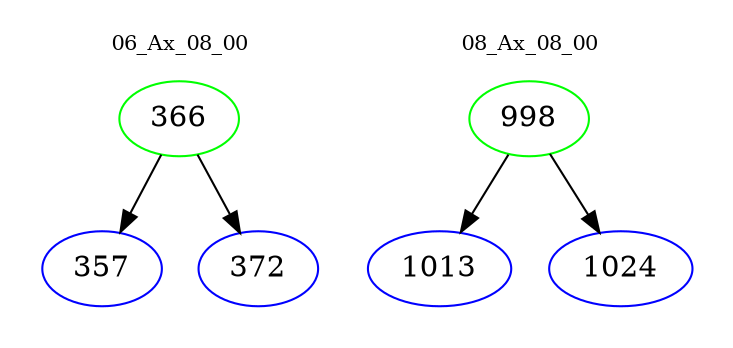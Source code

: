 digraph{
subgraph cluster_0 {
color = white
label = "06_Ax_08_00";
fontsize=10;
T0_366 [label="366", color="green"]
T0_366 -> T0_357 [color="black"]
T0_357 [label="357", color="blue"]
T0_366 -> T0_372 [color="black"]
T0_372 [label="372", color="blue"]
}
subgraph cluster_1 {
color = white
label = "08_Ax_08_00";
fontsize=10;
T1_998 [label="998", color="green"]
T1_998 -> T1_1013 [color="black"]
T1_1013 [label="1013", color="blue"]
T1_998 -> T1_1024 [color="black"]
T1_1024 [label="1024", color="blue"]
}
}
